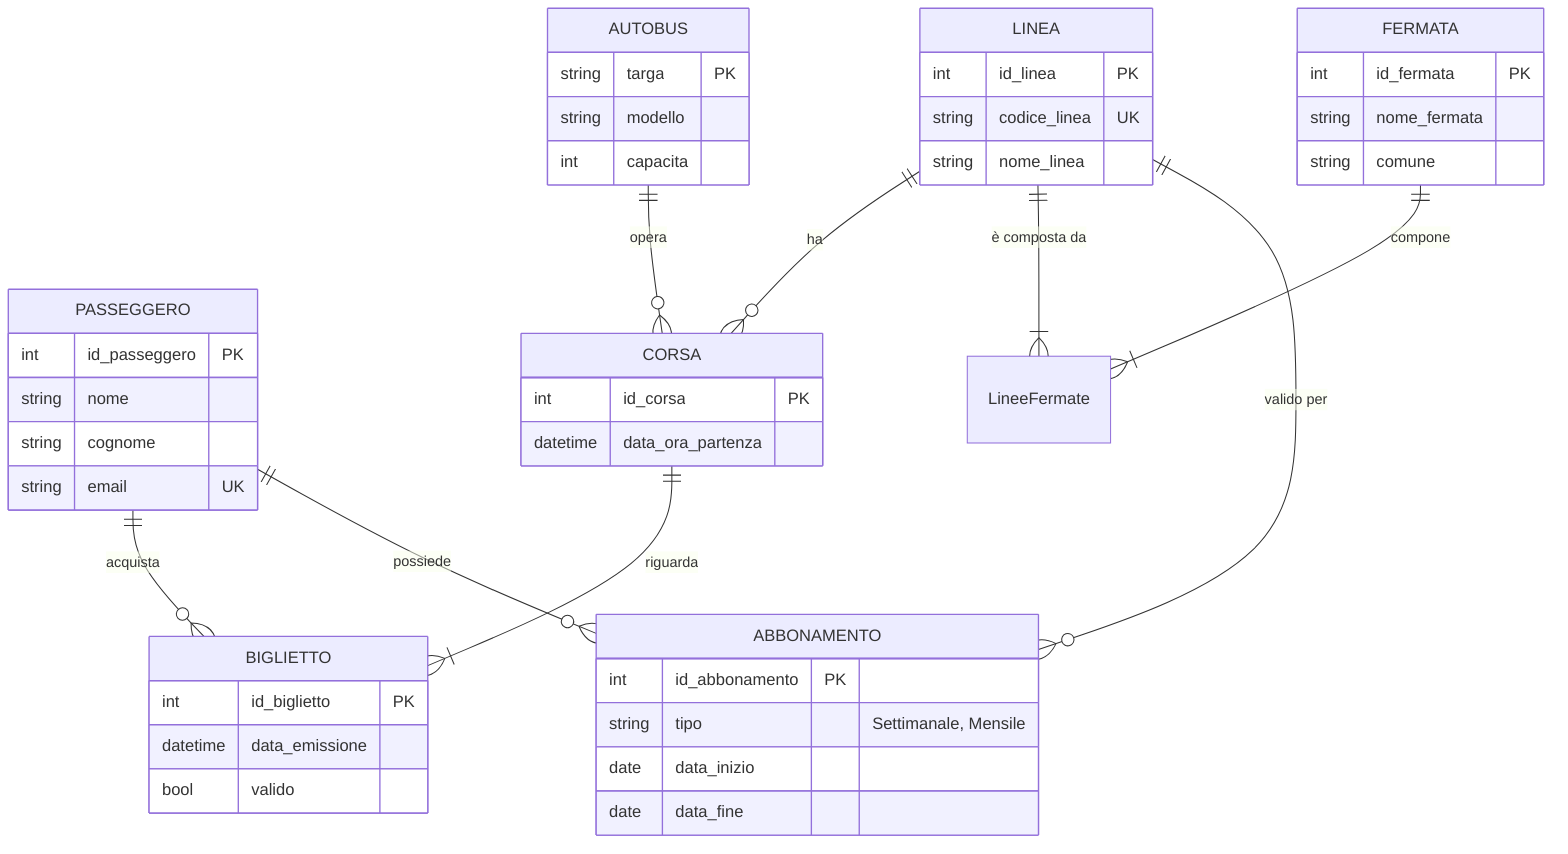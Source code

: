 erDiagram
    PASSEGGERO {
        int id_passeggero PK
        string nome
        string cognome
        string email UK
    }
    AUTOBUS {
        string targa PK
        string modello
        int capacita
    }
    LINEA {
        int id_linea PK
        string codice_linea UK
        string nome_linea
    }
    FERMATA {
        int id_fermata PK
        string nome_fermata
        string comune
    }
    CORSA {
        int id_corsa PK
        datetime data_ora_partenza
    }
    BIGLIETTO {
        int id_biglietto PK
        datetime data_emissione
        bool valido
    }
    ABBONAMENTO {
        int id_abbonamento PK
        string tipo "Settimanale, Mensile"
        date data_inizio
        date data_fine
    }

    PASSEGGERO ||--o{ BIGLIETTO : acquista
    PASSEGGERO ||--o{ ABBONAMENTO : possiede
    CORSA ||--|{ BIGLIETTO : "riguarda"
    LINEA ||--o{ CORSA : "ha"
    AUTOBUS ||--o{ CORSA : "opera"
    LINEA ||--|{ LineeFermate : "è composta da"
    FERMATA ||--|{ LineeFermate : "compone"
    LINEA ||--o{ ABBONAMENTO : "valido per"